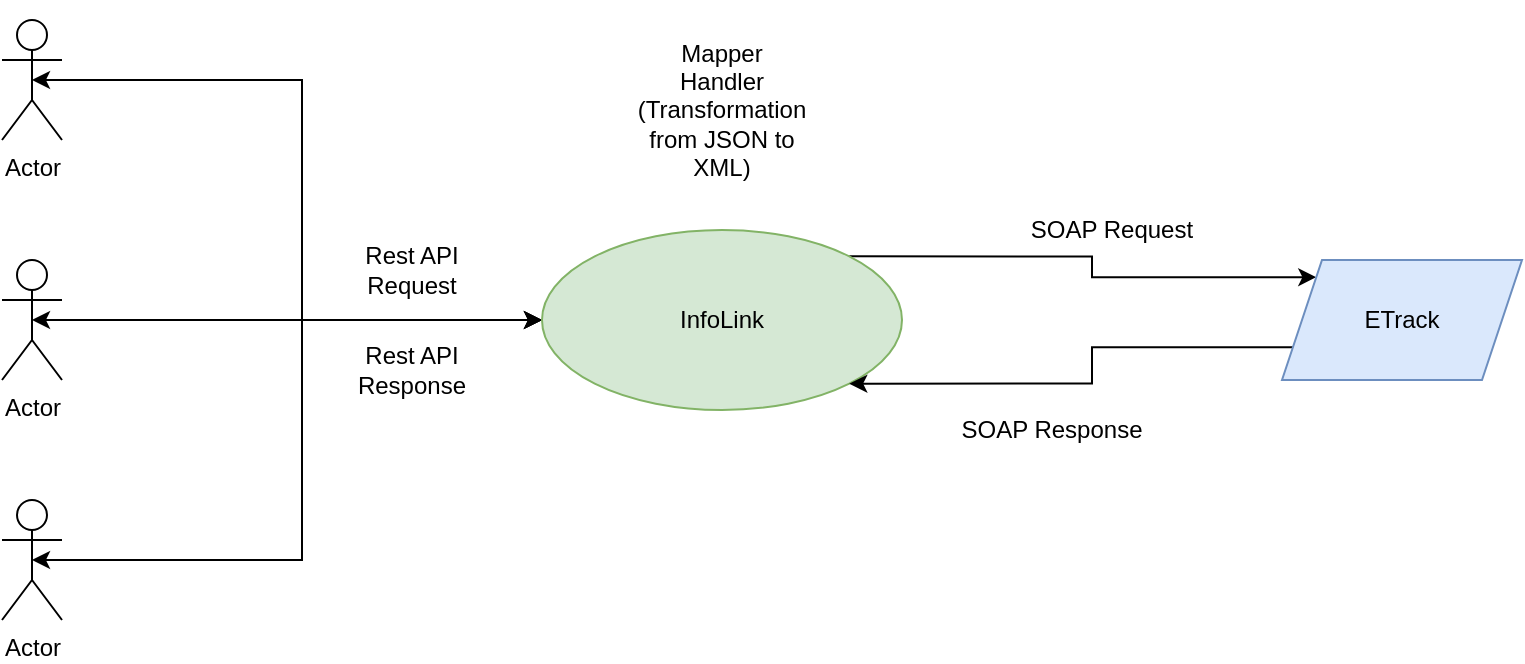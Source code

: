 <mxfile version="21.6.8" type="github">
  <diagram name="Page-1" id="e6QpP9vqhFKASMQXixUK">
    <mxGraphModel dx="954" dy="610" grid="1" gridSize="10" guides="1" tooltips="1" connect="1" arrows="1" fold="1" page="1" pageScale="1" pageWidth="850" pageHeight="1100" math="0" shadow="0">
      <root>
        <mxCell id="0" />
        <mxCell id="1" parent="0" />
        <mxCell id="H6gbhARiPAskfc4MF77I-5" style="edgeStyle=orthogonalEdgeStyle;rounded=0;orthogonalLoop=1;jettySize=auto;html=1;exitX=0.5;exitY=0.5;exitDx=0;exitDy=0;exitPerimeter=0;entryX=0;entryY=0.5;entryDx=0;entryDy=0;startArrow=classic;startFill=1;" edge="1" parent="1" source="H6gbhARiPAskfc4MF77I-1" target="H6gbhARiPAskfc4MF77I-4">
          <mxGeometry relative="1" as="geometry" />
        </mxCell>
        <mxCell id="H6gbhARiPAskfc4MF77I-1" value="Actor" style="shape=umlActor;verticalLabelPosition=bottom;verticalAlign=top;html=1;outlineConnect=0;" vertex="1" parent="1">
          <mxGeometry x="50" y="90" width="30" height="60" as="geometry" />
        </mxCell>
        <mxCell id="H6gbhARiPAskfc4MF77I-6" style="edgeStyle=orthogonalEdgeStyle;rounded=0;orthogonalLoop=1;jettySize=auto;html=1;exitX=0.5;exitY=0.5;exitDx=0;exitDy=0;exitPerimeter=0;entryX=0;entryY=0.5;entryDx=0;entryDy=0;startArrow=classic;startFill=1;" edge="1" parent="1" source="H6gbhARiPAskfc4MF77I-2" target="H6gbhARiPAskfc4MF77I-4">
          <mxGeometry relative="1" as="geometry">
            <mxPoint x="150" y="240" as="targetPoint" />
          </mxGeometry>
        </mxCell>
        <mxCell id="H6gbhARiPAskfc4MF77I-2" value="Actor" style="shape=umlActor;verticalLabelPosition=bottom;verticalAlign=top;html=1;outlineConnect=0;" vertex="1" parent="1">
          <mxGeometry x="50" y="210" width="30" height="60" as="geometry" />
        </mxCell>
        <mxCell id="H6gbhARiPAskfc4MF77I-7" style="edgeStyle=orthogonalEdgeStyle;rounded=0;orthogonalLoop=1;jettySize=auto;html=1;exitX=0.5;exitY=0.5;exitDx=0;exitDy=0;exitPerimeter=0;entryX=0;entryY=0.5;entryDx=0;entryDy=0;startArrow=classic;startFill=1;" edge="1" parent="1" source="H6gbhARiPAskfc4MF77I-3" target="H6gbhARiPAskfc4MF77I-4">
          <mxGeometry relative="1" as="geometry">
            <mxPoint x="370" y="320" as="targetPoint" />
          </mxGeometry>
        </mxCell>
        <mxCell id="H6gbhARiPAskfc4MF77I-3" value="Actor" style="shape=umlActor;verticalLabelPosition=bottom;verticalAlign=top;html=1;outlineConnect=0;" vertex="1" parent="1">
          <mxGeometry x="50" y="330" width="30" height="60" as="geometry" />
        </mxCell>
        <mxCell id="H6gbhARiPAskfc4MF77I-10" style="edgeStyle=orthogonalEdgeStyle;rounded=0;orthogonalLoop=1;jettySize=auto;html=1;exitX=1;exitY=0;exitDx=0;exitDy=0;entryX=0;entryY=0;entryDx=0;entryDy=0;" edge="1" parent="1" source="H6gbhARiPAskfc4MF77I-4" target="H6gbhARiPAskfc4MF77I-8">
          <mxGeometry relative="1" as="geometry" />
        </mxCell>
        <mxCell id="H6gbhARiPAskfc4MF77I-4" value="InfoLink" style="ellipse;whiteSpace=wrap;html=1;fillColor=#d5e8d4;strokeColor=#82b366;" vertex="1" parent="1">
          <mxGeometry x="320" y="195" width="180" height="90" as="geometry" />
        </mxCell>
        <mxCell id="H6gbhARiPAskfc4MF77I-14" style="edgeStyle=orthogonalEdgeStyle;rounded=0;orthogonalLoop=1;jettySize=auto;html=1;exitX=0;exitY=0.75;exitDx=0;exitDy=0;entryX=1;entryY=1;entryDx=0;entryDy=0;" edge="1" parent="1" source="H6gbhARiPAskfc4MF77I-8" target="H6gbhARiPAskfc4MF77I-4">
          <mxGeometry relative="1" as="geometry" />
        </mxCell>
        <mxCell id="H6gbhARiPAskfc4MF77I-8" value="ETrack" style="shape=parallelogram;perimeter=parallelogramPerimeter;whiteSpace=wrap;html=1;fixedSize=1;fillColor=#dae8fc;strokeColor=#6c8ebf;" vertex="1" parent="1">
          <mxGeometry x="690" y="210" width="120" height="60" as="geometry" />
        </mxCell>
        <mxCell id="H6gbhARiPAskfc4MF77I-11" value="Rest API Request" style="text;html=1;strokeColor=none;fillColor=none;align=center;verticalAlign=middle;whiteSpace=wrap;rounded=0;" vertex="1" parent="1">
          <mxGeometry x="210" y="200" width="90" height="30" as="geometry" />
        </mxCell>
        <mxCell id="H6gbhARiPAskfc4MF77I-12" value="SOAP Response" style="text;html=1;strokeColor=none;fillColor=none;align=center;verticalAlign=middle;whiteSpace=wrap;rounded=0;" vertex="1" parent="1">
          <mxGeometry x="520" y="280" width="110" height="30" as="geometry" />
        </mxCell>
        <mxCell id="H6gbhARiPAskfc4MF77I-13" value="Mapper&lt;br&gt;Handler&lt;br&gt;(Transformation from JSON to XML)" style="text;html=1;strokeColor=none;fillColor=none;align=center;verticalAlign=middle;whiteSpace=wrap;rounded=0;" vertex="1" parent="1">
          <mxGeometry x="365" y="80" width="90" height="110" as="geometry" />
        </mxCell>
        <mxCell id="H6gbhARiPAskfc4MF77I-15" value="SOAP Request" style="text;html=1;strokeColor=none;fillColor=none;align=center;verticalAlign=middle;whiteSpace=wrap;rounded=0;" vertex="1" parent="1">
          <mxGeometry x="550" y="180" width="110" height="30" as="geometry" />
        </mxCell>
        <mxCell id="H6gbhARiPAskfc4MF77I-17" value="Rest API Response" style="text;html=1;strokeColor=none;fillColor=none;align=center;verticalAlign=middle;whiteSpace=wrap;rounded=0;" vertex="1" parent="1">
          <mxGeometry x="210" y="250" width="90" height="30" as="geometry" />
        </mxCell>
      </root>
    </mxGraphModel>
  </diagram>
</mxfile>

